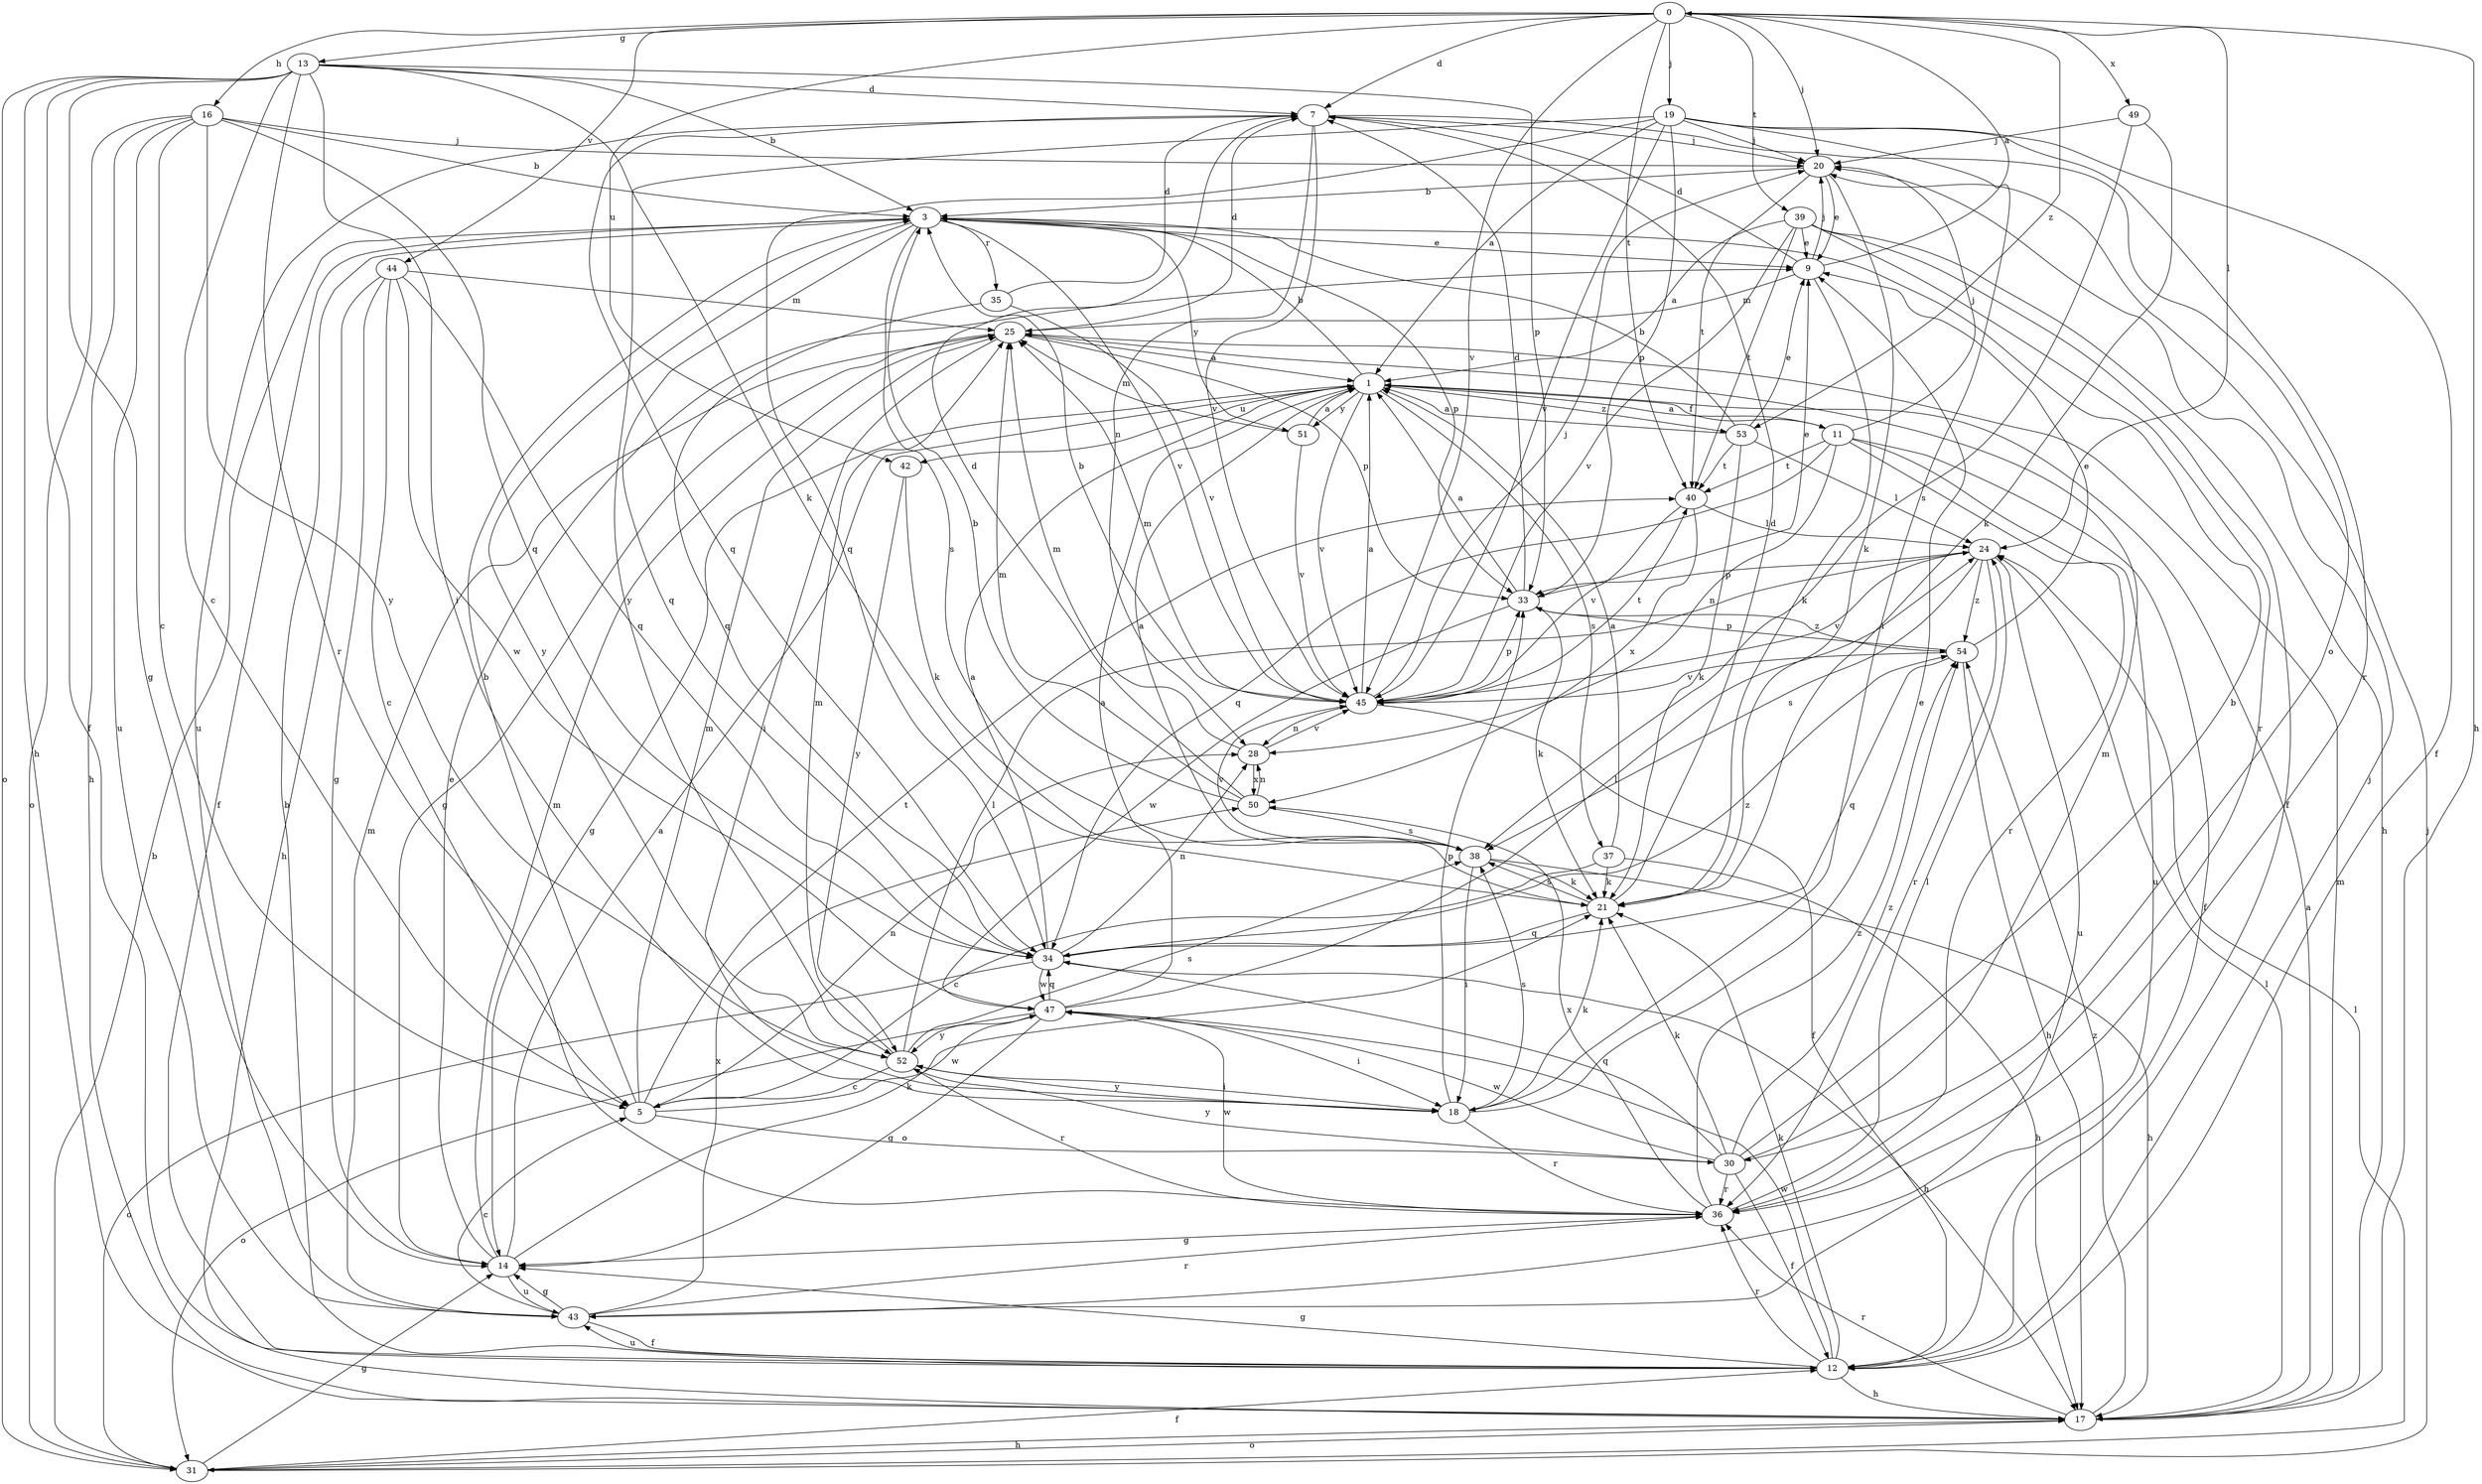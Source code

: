 strict digraph  {
0;
1;
3;
5;
7;
9;
11;
12;
13;
14;
16;
17;
18;
19;
20;
21;
24;
25;
28;
30;
31;
33;
34;
35;
36;
37;
38;
39;
40;
42;
43;
44;
45;
47;
49;
50;
51;
52;
53;
54;
0 -> 7  [label=d];
0 -> 13  [label=g];
0 -> 16  [label=h];
0 -> 17  [label=h];
0 -> 19  [label=j];
0 -> 20  [label=j];
0 -> 24  [label=l];
0 -> 39  [label=t];
0 -> 40  [label=t];
0 -> 42  [label=u];
0 -> 44  [label=v];
0 -> 45  [label=v];
0 -> 49  [label=x];
0 -> 53  [label=z];
1 -> 3  [label=b];
1 -> 11  [label=f];
1 -> 14  [label=g];
1 -> 37  [label=s];
1 -> 42  [label=u];
1 -> 45  [label=v];
1 -> 51  [label=y];
1 -> 53  [label=z];
3 -> 9  [label=e];
3 -> 12  [label=f];
3 -> 33  [label=p];
3 -> 34  [label=q];
3 -> 35  [label=r];
3 -> 38  [label=s];
3 -> 45  [label=v];
3 -> 51  [label=y];
3 -> 52  [label=y];
5 -> 3  [label=b];
5 -> 25  [label=m];
5 -> 28  [label=n];
5 -> 30  [label=o];
5 -> 40  [label=t];
5 -> 47  [label=w];
7 -> 20  [label=j];
7 -> 28  [label=n];
7 -> 30  [label=o];
7 -> 34  [label=q];
7 -> 43  [label=u];
7 -> 45  [label=v];
9 -> 0  [label=a];
9 -> 7  [label=d];
9 -> 20  [label=j];
9 -> 21  [label=k];
9 -> 25  [label=m];
11 -> 1  [label=a];
11 -> 12  [label=f];
11 -> 20  [label=j];
11 -> 28  [label=n];
11 -> 34  [label=q];
11 -> 36  [label=r];
11 -> 40  [label=t];
11 -> 43  [label=u];
12 -> 3  [label=b];
12 -> 14  [label=g];
12 -> 17  [label=h];
12 -> 20  [label=j];
12 -> 21  [label=k];
12 -> 36  [label=r];
12 -> 43  [label=u];
12 -> 47  [label=w];
13 -> 3  [label=b];
13 -> 5  [label=c];
13 -> 7  [label=d];
13 -> 12  [label=f];
13 -> 14  [label=g];
13 -> 17  [label=h];
13 -> 18  [label=i];
13 -> 21  [label=k];
13 -> 31  [label=o];
13 -> 33  [label=p];
13 -> 36  [label=r];
14 -> 1  [label=a];
14 -> 9  [label=e];
14 -> 21  [label=k];
14 -> 25  [label=m];
14 -> 43  [label=u];
16 -> 3  [label=b];
16 -> 5  [label=c];
16 -> 17  [label=h];
16 -> 20  [label=j];
16 -> 31  [label=o];
16 -> 34  [label=q];
16 -> 43  [label=u];
16 -> 52  [label=y];
17 -> 1  [label=a];
17 -> 24  [label=l];
17 -> 25  [label=m];
17 -> 31  [label=o];
17 -> 36  [label=r];
17 -> 54  [label=z];
18 -> 9  [label=e];
18 -> 21  [label=k];
18 -> 33  [label=p];
18 -> 36  [label=r];
18 -> 38  [label=s];
18 -> 52  [label=y];
19 -> 1  [label=a];
19 -> 12  [label=f];
19 -> 18  [label=i];
19 -> 20  [label=j];
19 -> 33  [label=p];
19 -> 34  [label=q];
19 -> 36  [label=r];
19 -> 45  [label=v];
19 -> 52  [label=y];
20 -> 3  [label=b];
20 -> 9  [label=e];
20 -> 21  [label=k];
20 -> 40  [label=t];
21 -> 7  [label=d];
21 -> 34  [label=q];
21 -> 38  [label=s];
24 -> 33  [label=p];
24 -> 36  [label=r];
24 -> 38  [label=s];
24 -> 43  [label=u];
24 -> 45  [label=v];
24 -> 54  [label=z];
25 -> 1  [label=a];
25 -> 7  [label=d];
25 -> 14  [label=g];
25 -> 18  [label=i];
25 -> 33  [label=p];
28 -> 25  [label=m];
28 -> 45  [label=v];
28 -> 50  [label=x];
30 -> 3  [label=b];
30 -> 12  [label=f];
30 -> 21  [label=k];
30 -> 25  [label=m];
30 -> 34  [label=q];
30 -> 36  [label=r];
30 -> 47  [label=w];
30 -> 52  [label=y];
30 -> 54  [label=z];
31 -> 3  [label=b];
31 -> 12  [label=f];
31 -> 14  [label=g];
31 -> 17  [label=h];
31 -> 20  [label=j];
31 -> 24  [label=l];
33 -> 1  [label=a];
33 -> 7  [label=d];
33 -> 9  [label=e];
33 -> 21  [label=k];
33 -> 47  [label=w];
33 -> 54  [label=z];
34 -> 1  [label=a];
34 -> 17  [label=h];
34 -> 28  [label=n];
34 -> 31  [label=o];
34 -> 47  [label=w];
34 -> 54  [label=z];
35 -> 7  [label=d];
35 -> 34  [label=q];
35 -> 45  [label=v];
36 -> 14  [label=g];
36 -> 24  [label=l];
36 -> 47  [label=w];
36 -> 50  [label=x];
36 -> 54  [label=z];
37 -> 1  [label=a];
37 -> 5  [label=c];
37 -> 17  [label=h];
37 -> 21  [label=k];
38 -> 1  [label=a];
38 -> 17  [label=h];
38 -> 18  [label=i];
38 -> 21  [label=k];
38 -> 45  [label=v];
39 -> 1  [label=a];
39 -> 9  [label=e];
39 -> 12  [label=f];
39 -> 17  [label=h];
39 -> 36  [label=r];
39 -> 40  [label=t];
39 -> 45  [label=v];
40 -> 24  [label=l];
40 -> 45  [label=v];
40 -> 50  [label=x];
42 -> 21  [label=k];
42 -> 52  [label=y];
43 -> 5  [label=c];
43 -> 12  [label=f];
43 -> 14  [label=g];
43 -> 25  [label=m];
43 -> 36  [label=r];
43 -> 50  [label=x];
44 -> 5  [label=c];
44 -> 14  [label=g];
44 -> 17  [label=h];
44 -> 25  [label=m];
44 -> 34  [label=q];
44 -> 47  [label=w];
45 -> 1  [label=a];
45 -> 3  [label=b];
45 -> 12  [label=f];
45 -> 20  [label=j];
45 -> 25  [label=m];
45 -> 28  [label=n];
45 -> 33  [label=p];
45 -> 40  [label=t];
47 -> 1  [label=a];
47 -> 14  [label=g];
47 -> 18  [label=i];
47 -> 24  [label=l];
47 -> 31  [label=o];
47 -> 34  [label=q];
47 -> 52  [label=y];
49 -> 20  [label=j];
49 -> 21  [label=k];
49 -> 38  [label=s];
50 -> 3  [label=b];
50 -> 7  [label=d];
50 -> 25  [label=m];
50 -> 28  [label=n];
50 -> 38  [label=s];
51 -> 1  [label=a];
51 -> 25  [label=m];
51 -> 45  [label=v];
52 -> 5  [label=c];
52 -> 18  [label=i];
52 -> 24  [label=l];
52 -> 25  [label=m];
52 -> 36  [label=r];
52 -> 38  [label=s];
53 -> 1  [label=a];
53 -> 3  [label=b];
53 -> 9  [label=e];
53 -> 21  [label=k];
53 -> 24  [label=l];
53 -> 40  [label=t];
54 -> 9  [label=e];
54 -> 17  [label=h];
54 -> 33  [label=p];
54 -> 34  [label=q];
54 -> 45  [label=v];
}
